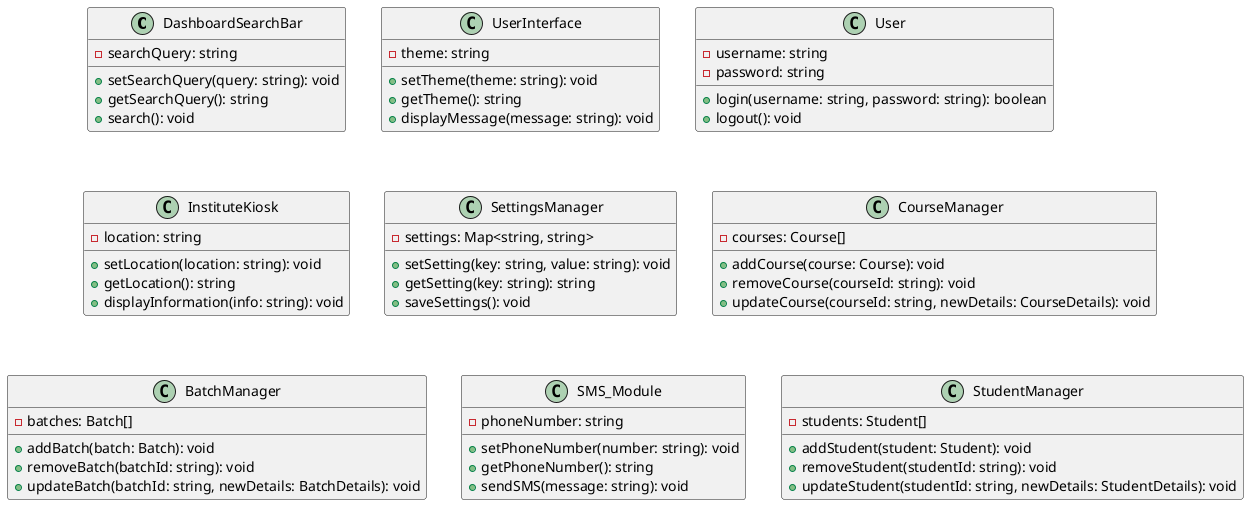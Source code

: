 @startuml dashboard

class DashboardSearchBar {
    - searchQuery: string
    + setSearchQuery(query: string): void
    + getSearchQuery(): string
    + search(): void
}

class UserInterface {
    - theme: string
    + setTheme(theme: string): void
    + getTheme(): string
    + displayMessage(message: string): void
}

class User {
    - username: string
    - password: string
    + login(username: string, password: string): boolean
    + logout(): void
}

class InstituteKiosk {
    - location: string
    + setLocation(location: string): void
    + getLocation(): string
    + displayInformation(info: string): void
}

class SettingsManager {
    - settings: Map<string, string>
    + setSetting(key: string, value: string): void
    + getSetting(key: string): string
    + saveSettings(): void
}

class CourseManager {
    - courses: Course[]
    + addCourse(course: Course): void
    + removeCourse(courseId: string): void
    + updateCourse(courseId: string, newDetails: CourseDetails): void
}

class BatchManager {
    - batches: Batch[]
    + addBatch(batch: Batch): void
    + removeBatch(batchId: string): void
    + updateBatch(batchId: string, newDetails: BatchDetails): void
}

class SMS_Module {
    - phoneNumber: string
    + setPhoneNumber(number: string): void
    + getPhoneNumber(): string
    + sendSMS(message: string): void
}

class StudentManager {
    - students: Student[]
    + addStudent(student: Student): void
    + removeStudent(studentId: string): void
    + updateStudent(studentId: string, newDetails: StudentDetails): void
	'Student categories need to be added'
}

' DashboardSearchBar -- UserInterface
' UserInterface -- User
' User -- InstituteKiosk
' SettingsManager -- UserInterface
' CourseManager -- BatchManager
' SMS_Module -- UserInterface
' StudentManager -- CourseManager

@enduml